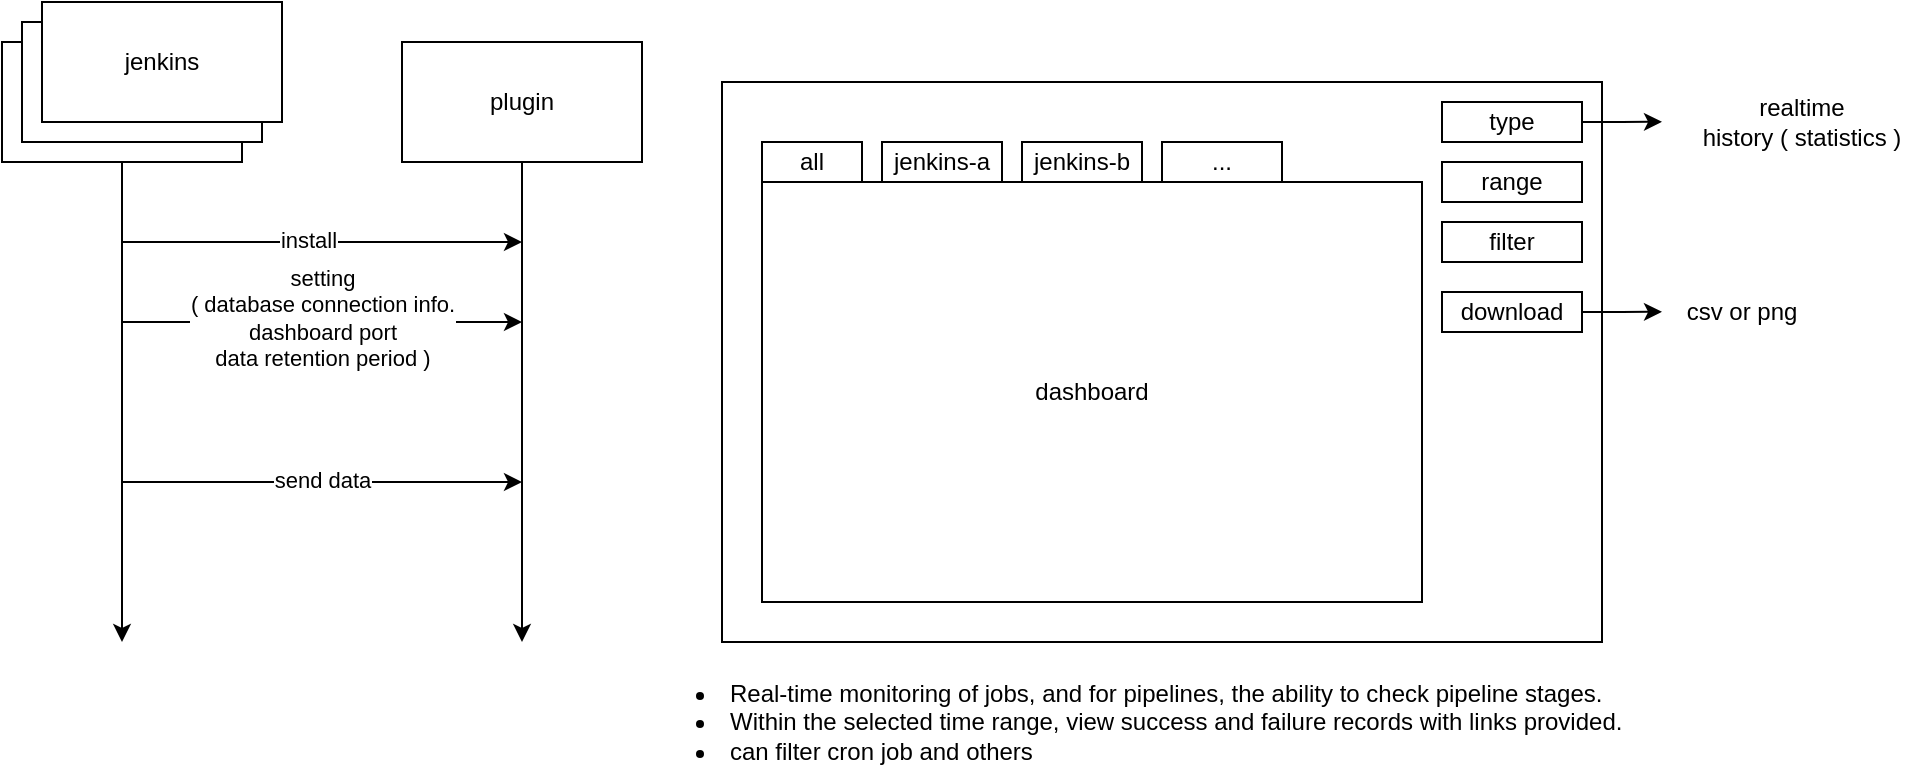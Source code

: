 <mxfile version="24.7.8">
  <diagram name="Page-1" id="p3V0SMjuvmWQmkdB5NEq">
    <mxGraphModel dx="1034" dy="447" grid="1" gridSize="10" guides="1" tooltips="1" connect="1" arrows="1" fold="1" page="1" pageScale="1" pageWidth="850" pageHeight="1100" math="0" shadow="0">
      <root>
        <mxCell id="0" />
        <mxCell id="1" parent="0" />
        <mxCell id="JxU2-EvhQw9c9emWPqki-1" style="edgeStyle=orthogonalEdgeStyle;rounded=0;orthogonalLoop=1;jettySize=auto;html=1;exitX=0.5;exitY=1;exitDx=0;exitDy=0;" edge="1" parent="1" source="JxU2-EvhQw9c9emWPqki-2">
          <mxGeometry relative="1" as="geometry">
            <mxPoint x="140" y="320" as="targetPoint" />
          </mxGeometry>
        </mxCell>
        <mxCell id="JxU2-EvhQw9c9emWPqki-2" value="jenkins" style="rounded=0;whiteSpace=wrap;html=1;" vertex="1" parent="1">
          <mxGeometry x="80" y="20" width="120" height="60" as="geometry" />
        </mxCell>
        <mxCell id="JxU2-EvhQw9c9emWPqki-3" style="edgeStyle=orthogonalEdgeStyle;rounded=0;orthogonalLoop=1;jettySize=auto;html=1;exitX=0.5;exitY=1;exitDx=0;exitDy=0;" edge="1" parent="1" source="JxU2-EvhQw9c9emWPqki-4">
          <mxGeometry relative="1" as="geometry">
            <mxPoint x="340" y="320" as="targetPoint" />
          </mxGeometry>
        </mxCell>
        <mxCell id="JxU2-EvhQw9c9emWPqki-4" value="plugin" style="rounded=0;whiteSpace=wrap;html=1;" vertex="1" parent="1">
          <mxGeometry x="280" y="20" width="120" height="60" as="geometry" />
        </mxCell>
        <mxCell id="JxU2-EvhQw9c9emWPqki-5" value="" style="endArrow=classic;html=1;rounded=0;" edge="1" parent="1">
          <mxGeometry width="50" height="50" relative="1" as="geometry">
            <mxPoint x="140" y="120" as="sourcePoint" />
            <mxPoint x="340" y="120" as="targetPoint" />
          </mxGeometry>
        </mxCell>
        <mxCell id="JxU2-EvhQw9c9emWPqki-6" value="install" style="edgeLabel;html=1;align=center;verticalAlign=middle;resizable=0;points=[];" vertex="1" connectable="0" parent="JxU2-EvhQw9c9emWPqki-5">
          <mxGeometry x="-0.07" y="1" relative="1" as="geometry">
            <mxPoint as="offset" />
          </mxGeometry>
        </mxCell>
        <mxCell id="JxU2-EvhQw9c9emWPqki-7" value="" style="endArrow=classic;html=1;rounded=0;" edge="1" parent="1">
          <mxGeometry width="50" height="50" relative="1" as="geometry">
            <mxPoint x="140" y="160" as="sourcePoint" />
            <mxPoint x="340" y="160" as="targetPoint" />
          </mxGeometry>
        </mxCell>
        <mxCell id="JxU2-EvhQw9c9emWPqki-8" value="&lt;div style=&quot;&quot;&gt;&lt;br&gt;&lt;/div&gt;" style="edgeLabel;html=1;align=center;verticalAlign=middle;resizable=0;points=[];" vertex="1" connectable="0" parent="JxU2-EvhQw9c9emWPqki-7">
          <mxGeometry x="-0.28" y="4" relative="1" as="geometry">
            <mxPoint as="offset" />
          </mxGeometry>
        </mxCell>
        <mxCell id="JxU2-EvhQw9c9emWPqki-9" value="&lt;div&gt;setting&lt;/div&gt;&lt;div&gt;( database connection info.&lt;/div&gt;&lt;div&gt;dashboard port&lt;/div&gt;&lt;div&gt;data retention period )&lt;/div&gt;" style="edgeLabel;html=1;align=center;verticalAlign=middle;resizable=0;points=[];" vertex="1" connectable="0" parent="JxU2-EvhQw9c9emWPqki-7">
          <mxGeometry x="0.04" y="2" relative="1" as="geometry">
            <mxPoint x="-4" as="offset" />
          </mxGeometry>
        </mxCell>
        <mxCell id="JxU2-EvhQw9c9emWPqki-10" value="" style="endArrow=classic;html=1;rounded=0;" edge="1" parent="1">
          <mxGeometry width="50" height="50" relative="1" as="geometry">
            <mxPoint x="140" y="240" as="sourcePoint" />
            <mxPoint x="340" y="240" as="targetPoint" />
          </mxGeometry>
        </mxCell>
        <mxCell id="JxU2-EvhQw9c9emWPqki-11" value="send data" style="edgeLabel;html=1;align=center;verticalAlign=middle;resizable=0;points=[];" vertex="1" connectable="0" parent="JxU2-EvhQw9c9emWPqki-10">
          <mxGeometry y="1" relative="1" as="geometry">
            <mxPoint as="offset" />
          </mxGeometry>
        </mxCell>
        <mxCell id="JxU2-EvhQw9c9emWPqki-12" value="" style="rounded=0;whiteSpace=wrap;html=1;" vertex="1" parent="1">
          <mxGeometry x="440" y="40" width="440" height="280" as="geometry" />
        </mxCell>
        <mxCell id="JxU2-EvhQw9c9emWPqki-13" value="dashboard" style="rounded=0;whiteSpace=wrap;html=1;" vertex="1" parent="1">
          <mxGeometry x="460" y="90" width="330" height="210" as="geometry" />
        </mxCell>
        <mxCell id="JxU2-EvhQw9c9emWPqki-14" value="jenkins" style="rounded=0;whiteSpace=wrap;html=1;" vertex="1" parent="1">
          <mxGeometry x="90" y="10" width="120" height="60" as="geometry" />
        </mxCell>
        <mxCell id="JxU2-EvhQw9c9emWPqki-15" value="jenkins" style="rounded=0;whiteSpace=wrap;html=1;" vertex="1" parent="1">
          <mxGeometry x="100" width="120" height="60" as="geometry" />
        </mxCell>
        <mxCell id="JxU2-EvhQw9c9emWPqki-16" value="all" style="rounded=0;whiteSpace=wrap;html=1;" vertex="1" parent="1">
          <mxGeometry x="460" y="70" width="50" height="20" as="geometry" />
        </mxCell>
        <mxCell id="JxU2-EvhQw9c9emWPqki-17" value="jenkins-a" style="rounded=0;whiteSpace=wrap;html=1;" vertex="1" parent="1">
          <mxGeometry x="520" y="70" width="60" height="20" as="geometry" />
        </mxCell>
        <mxCell id="JxU2-EvhQw9c9emWPqki-18" value="jenkins-b" style="rounded=0;whiteSpace=wrap;html=1;" vertex="1" parent="1">
          <mxGeometry x="590" y="70" width="60" height="20" as="geometry" />
        </mxCell>
        <mxCell id="JxU2-EvhQw9c9emWPqki-19" value="..." style="rounded=0;whiteSpace=wrap;html=1;" vertex="1" parent="1">
          <mxGeometry x="660" y="70" width="60" height="20" as="geometry" />
        </mxCell>
        <mxCell id="JxU2-EvhQw9c9emWPqki-20" style="edgeStyle=orthogonalEdgeStyle;rounded=0;orthogonalLoop=1;jettySize=auto;html=1;exitX=1;exitY=0.5;exitDx=0;exitDy=0;" edge="1" parent="1" source="JxU2-EvhQw9c9emWPqki-21">
          <mxGeometry relative="1" as="geometry">
            <mxPoint x="910" y="59.882" as="targetPoint" />
          </mxGeometry>
        </mxCell>
        <mxCell id="JxU2-EvhQw9c9emWPqki-21" value="type" style="rounded=0;whiteSpace=wrap;html=1;" vertex="1" parent="1">
          <mxGeometry x="800" y="50" width="70" height="20" as="geometry" />
        </mxCell>
        <mxCell id="JxU2-EvhQw9c9emWPqki-22" value="range" style="rounded=0;whiteSpace=wrap;html=1;" vertex="1" parent="1">
          <mxGeometry x="800" y="80" width="70" height="20" as="geometry" />
        </mxCell>
        <mxCell id="JxU2-EvhQw9c9emWPqki-23" value="&lt;li&gt;Real-time monitoring of jobs, and for pipelines, the ability to check pipeline stages.&lt;/li&gt;&lt;li&gt;Within the selected time range, view success and failure records with links provided.&lt;/li&gt;&lt;li&gt;can filter cron job and others&amp;nbsp;&lt;/li&gt;" style="text;html=1;align=left;verticalAlign=middle;whiteSpace=wrap;rounded=0;" vertex="1" parent="1">
          <mxGeometry x="425" y="330" width="485" height="60" as="geometry" />
        </mxCell>
        <mxCell id="JxU2-EvhQw9c9emWPqki-24" value="realtime&lt;div&gt;history ( statistics )&lt;/div&gt;" style="text;html=1;align=center;verticalAlign=middle;whiteSpace=wrap;rounded=0;" vertex="1" parent="1">
          <mxGeometry x="920" y="45" width="120" height="30" as="geometry" />
        </mxCell>
        <mxCell id="JxU2-EvhQw9c9emWPqki-25" value="filter" style="rounded=0;whiteSpace=wrap;html=1;" vertex="1" parent="1">
          <mxGeometry x="800" y="110" width="70" height="20" as="geometry" />
        </mxCell>
        <mxCell id="JxU2-EvhQw9c9emWPqki-26" value="" style="group" vertex="1" connectable="0" parent="1">
          <mxGeometry x="800" y="140" width="190" height="30" as="geometry" />
        </mxCell>
        <mxCell id="JxU2-EvhQw9c9emWPqki-27" style="edgeStyle=orthogonalEdgeStyle;rounded=0;orthogonalLoop=1;jettySize=auto;html=1;exitX=1;exitY=0.5;exitDx=0;exitDy=0;" edge="1" parent="JxU2-EvhQw9c9emWPqki-26" source="JxU2-EvhQw9c9emWPqki-28">
          <mxGeometry relative="1" as="geometry">
            <mxPoint x="110" y="14.882" as="targetPoint" />
          </mxGeometry>
        </mxCell>
        <mxCell id="JxU2-EvhQw9c9emWPqki-28" value="download" style="rounded=0;whiteSpace=wrap;html=1;" vertex="1" parent="JxU2-EvhQw9c9emWPqki-26">
          <mxGeometry y="5" width="70" height="20" as="geometry" />
        </mxCell>
        <mxCell id="JxU2-EvhQw9c9emWPqki-29" value="csv or png" style="text;html=1;align=center;verticalAlign=middle;whiteSpace=wrap;rounded=0;" vertex="1" parent="JxU2-EvhQw9c9emWPqki-26">
          <mxGeometry x="110" width="80" height="30" as="geometry" />
        </mxCell>
      </root>
    </mxGraphModel>
  </diagram>
</mxfile>
